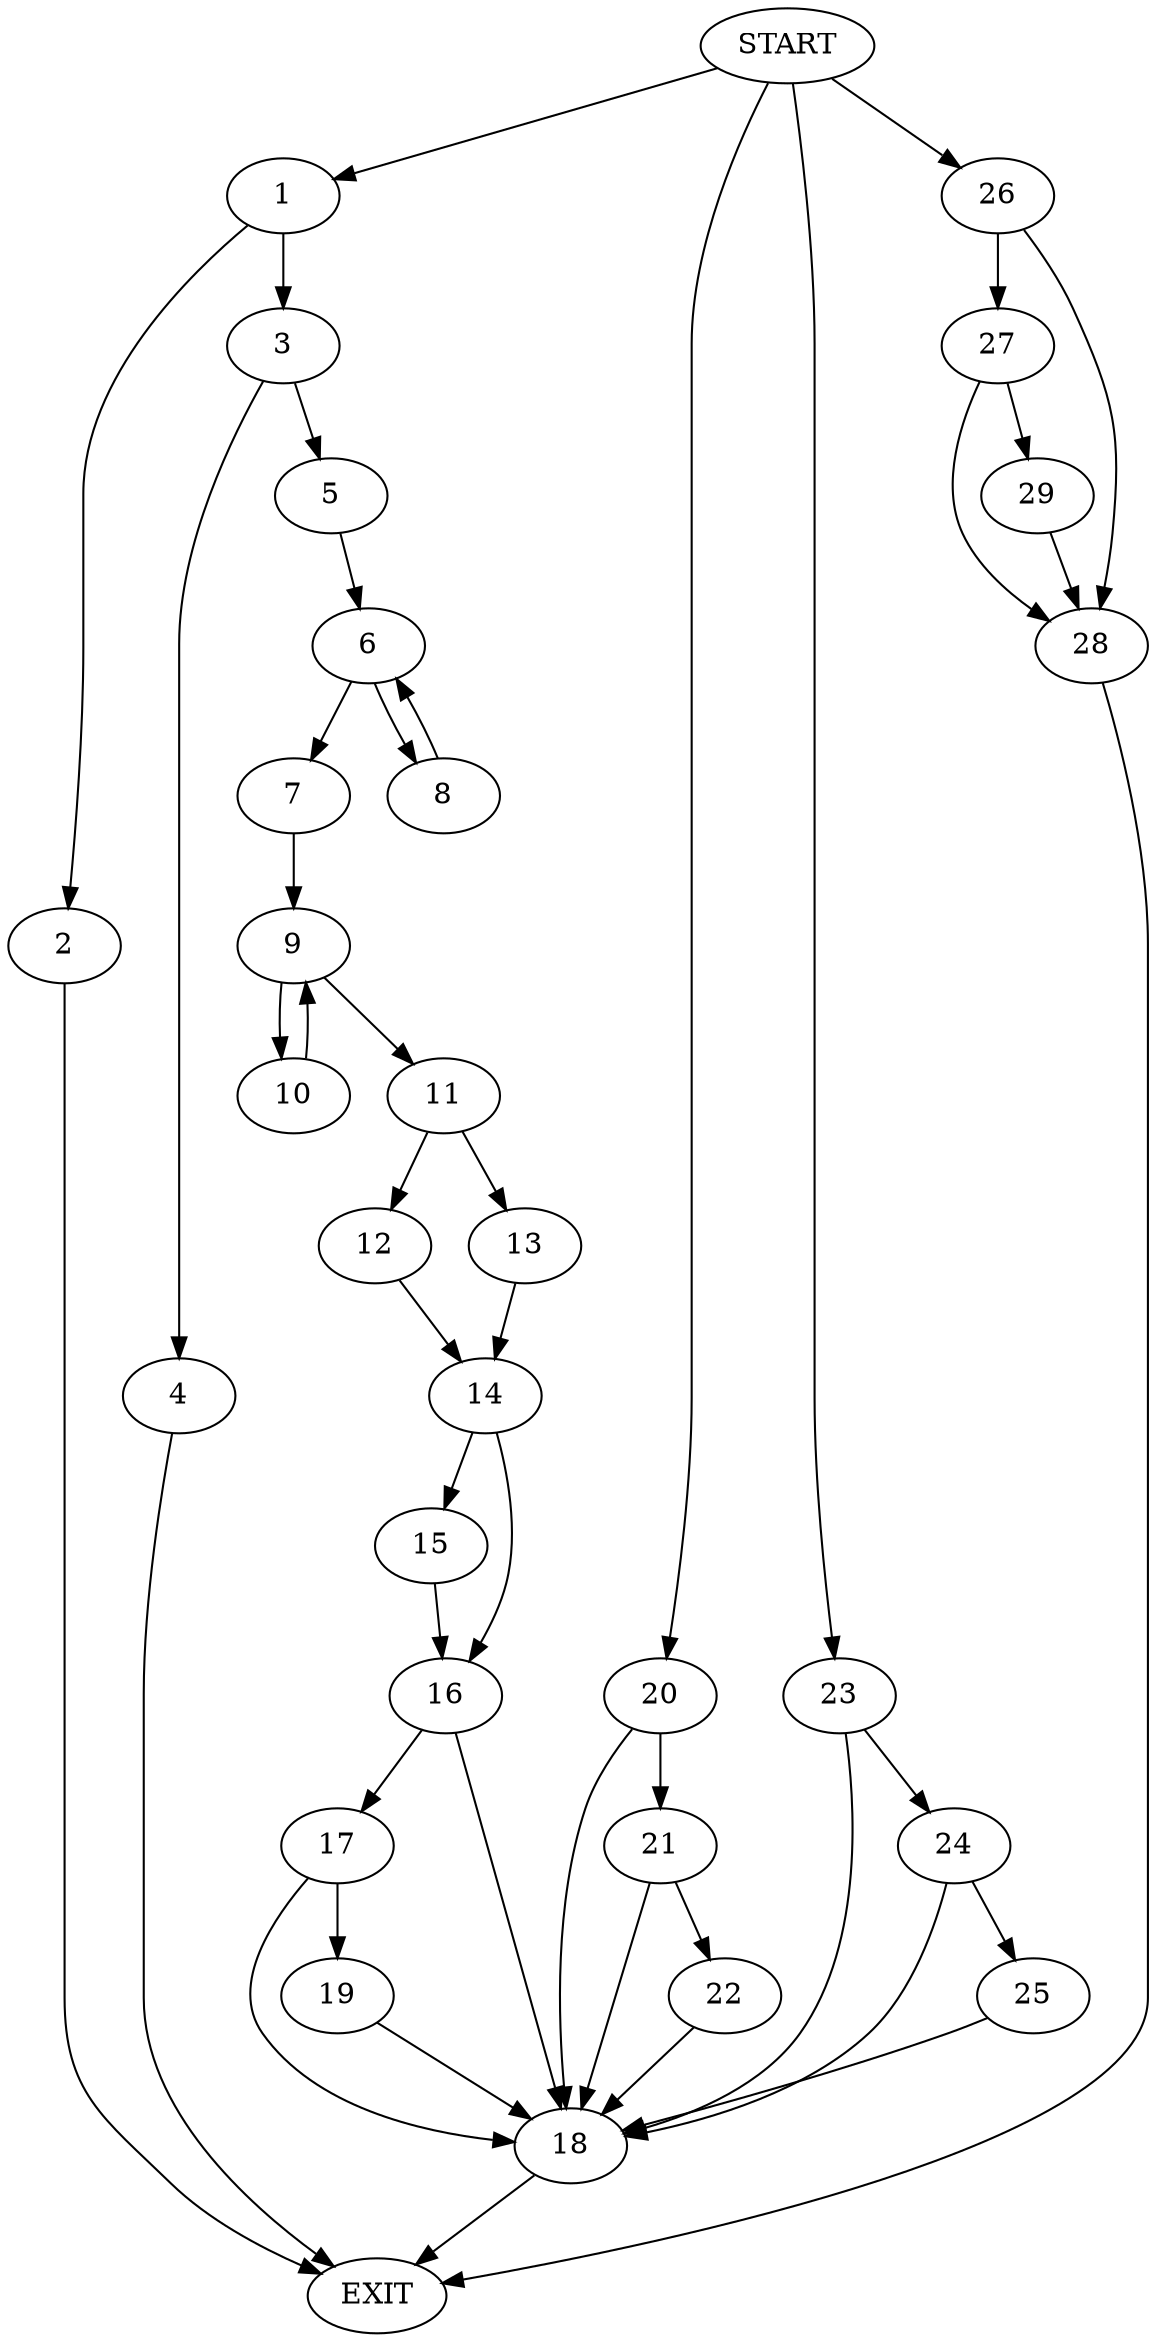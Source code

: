 digraph {
0 [label="START"]
30 [label="EXIT"]
0 -> 1
1 -> 2
1 -> 3
3 -> 4
3 -> 5
2 -> 30
4 -> 30
5 -> 6
6 -> 7
6 -> 8
7 -> 9
8 -> 6
9 -> 10
9 -> 11
10 -> 9
11 -> 12
11 -> 13
13 -> 14
12 -> 14
14 -> 15
14 -> 16
15 -> 16
16 -> 17
16 -> 18
17 -> 19
17 -> 18
18 -> 30
19 -> 18
0 -> 20
20 -> 18
20 -> 21
21 -> 22
21 -> 18
22 -> 18
0 -> 23
23 -> 18
23 -> 24
24 -> 25
24 -> 18
25 -> 18
0 -> 26
26 -> 27
26 -> 28
27 -> 29
27 -> 28
28 -> 30
29 -> 28
}
